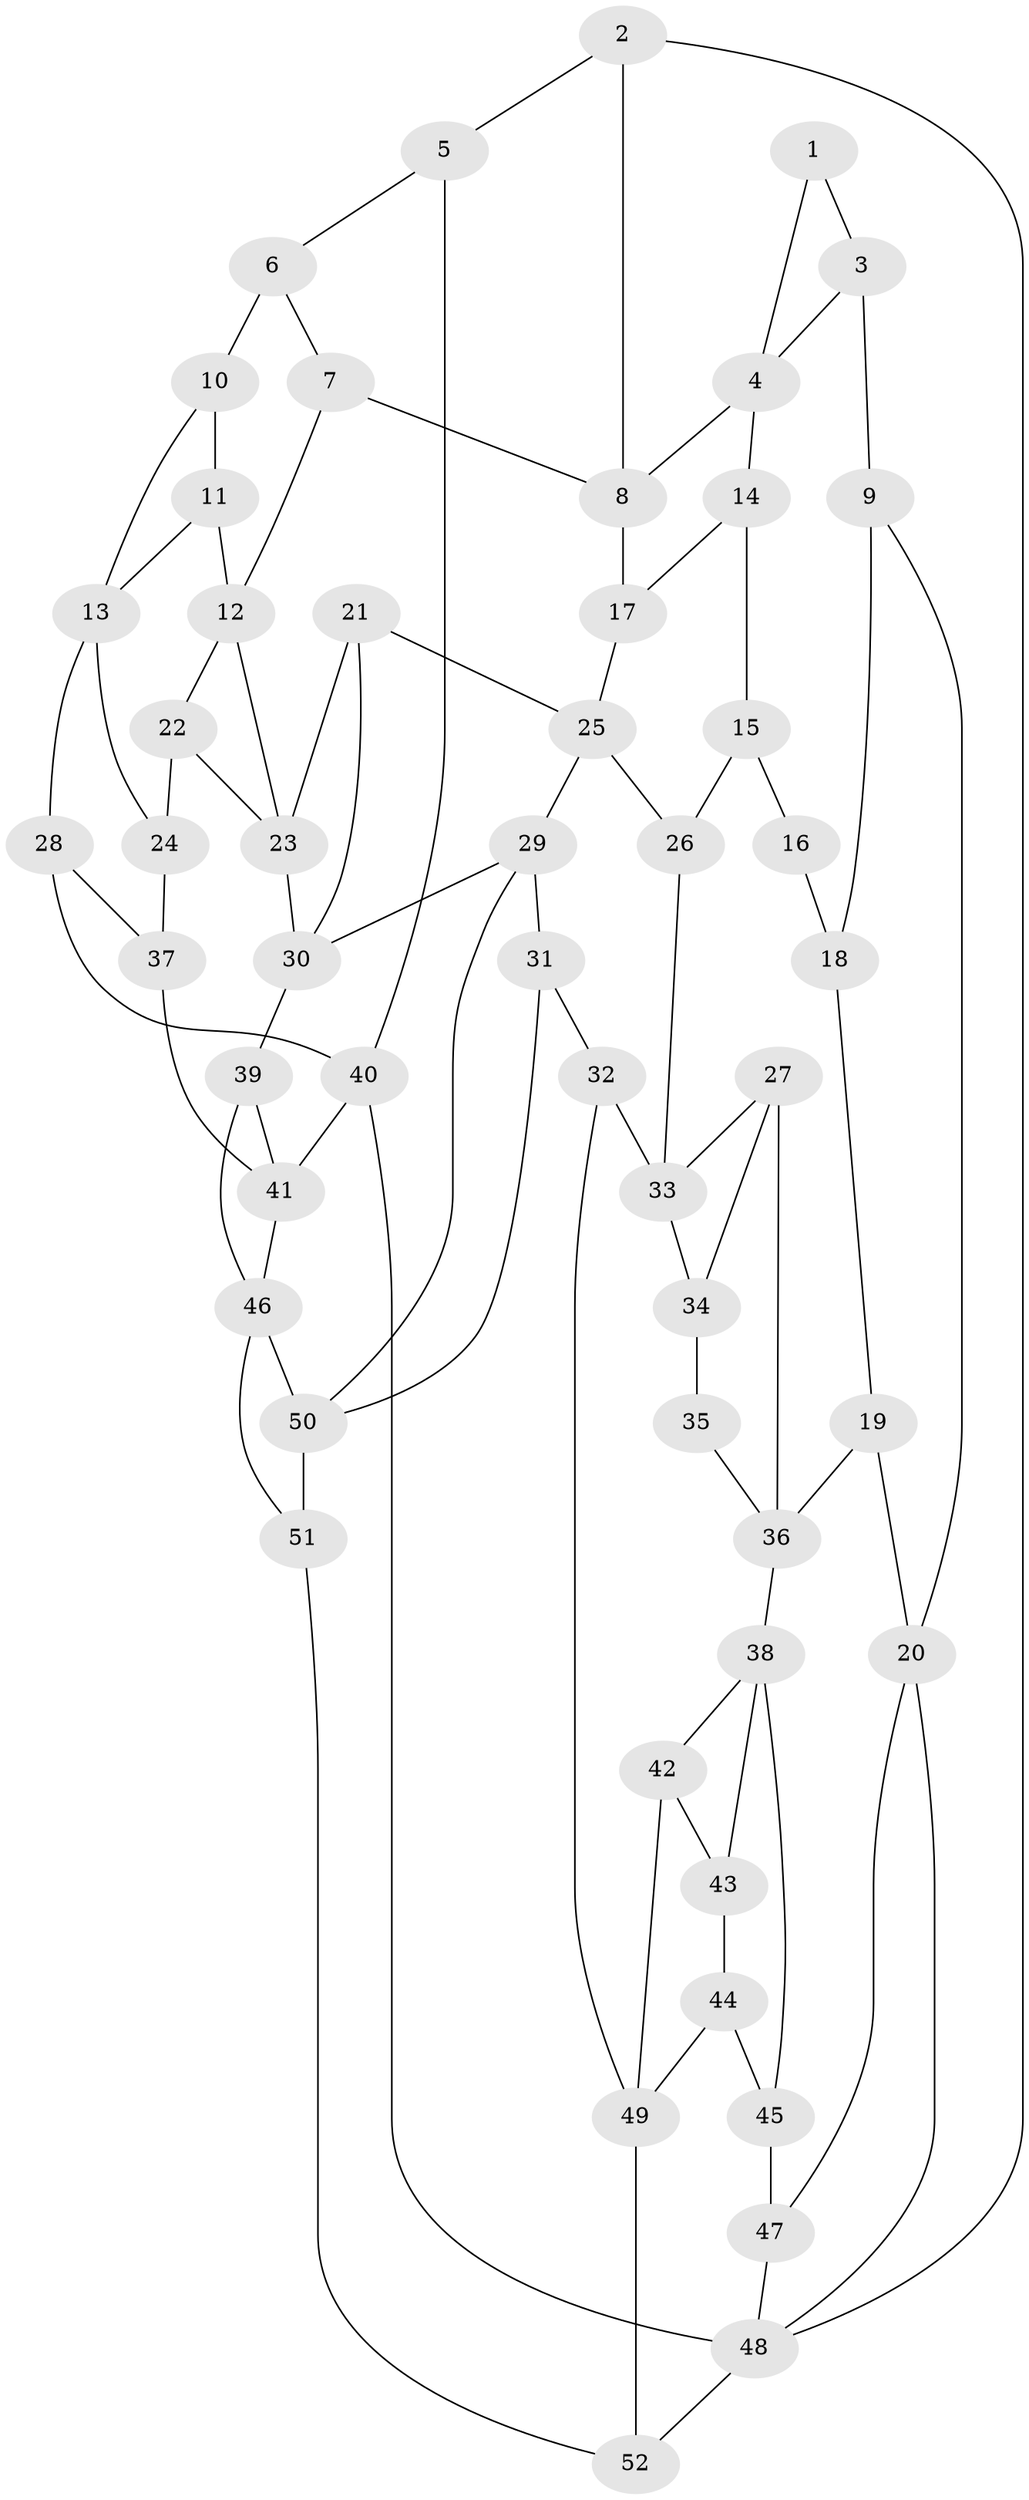 // original degree distribution, {3: 0.046511627906976744, 6: 0.22093023255813954, 4: 0.19767441860465115, 5: 0.5348837209302325}
// Generated by graph-tools (version 1.1) at 2025/38/03/04/25 23:38:31]
// undirected, 52 vertices, 86 edges
graph export_dot {
  node [color=gray90,style=filled];
  1;
  2;
  3;
  4;
  5;
  6;
  7;
  8;
  9;
  10;
  11;
  12;
  13;
  14;
  15;
  16;
  17;
  18;
  19;
  20;
  21;
  22;
  23;
  24;
  25;
  26;
  27;
  28;
  29;
  30;
  31;
  32;
  33;
  34;
  35;
  36;
  37;
  38;
  39;
  40;
  41;
  42;
  43;
  44;
  45;
  46;
  47;
  48;
  49;
  50;
  51;
  52;
  1 -- 3 [weight=1.0];
  1 -- 4 [weight=1.0];
  2 -- 5 [weight=1.0];
  2 -- 8 [weight=1.0];
  2 -- 48 [weight=1.0];
  3 -- 4 [weight=1.0];
  3 -- 9 [weight=2.0];
  4 -- 8 [weight=1.0];
  4 -- 14 [weight=1.0];
  5 -- 6 [weight=1.0];
  5 -- 40 [weight=1.0];
  6 -- 7 [weight=1.0];
  6 -- 10 [weight=2.0];
  7 -- 8 [weight=1.0];
  7 -- 12 [weight=1.0];
  8 -- 17 [weight=1.0];
  9 -- 18 [weight=1.0];
  9 -- 20 [weight=1.0];
  10 -- 11 [weight=1.0];
  10 -- 13 [weight=1.0];
  11 -- 12 [weight=1.0];
  11 -- 13 [weight=1.0];
  12 -- 22 [weight=1.0];
  12 -- 23 [weight=1.0];
  13 -- 24 [weight=1.0];
  13 -- 28 [weight=1.0];
  14 -- 15 [weight=1.0];
  14 -- 17 [weight=1.0];
  15 -- 16 [weight=1.0];
  15 -- 26 [weight=1.0];
  16 -- 18 [weight=2.0];
  17 -- 25 [weight=1.0];
  18 -- 19 [weight=1.0];
  19 -- 20 [weight=1.0];
  19 -- 36 [weight=1.0];
  20 -- 47 [weight=1.0];
  20 -- 48 [weight=1.0];
  21 -- 23 [weight=1.0];
  21 -- 25 [weight=1.0];
  21 -- 30 [weight=1.0];
  22 -- 23 [weight=1.0];
  22 -- 24 [weight=1.0];
  23 -- 30 [weight=1.0];
  24 -- 37 [weight=2.0];
  25 -- 26 [weight=1.0];
  25 -- 29 [weight=1.0];
  26 -- 33 [weight=1.0];
  27 -- 33 [weight=1.0];
  27 -- 34 [weight=1.0];
  27 -- 36 [weight=1.0];
  28 -- 37 [weight=1.0];
  28 -- 40 [weight=2.0];
  29 -- 30 [weight=1.0];
  29 -- 31 [weight=1.0];
  29 -- 50 [weight=1.0];
  30 -- 39 [weight=1.0];
  31 -- 32 [weight=1.0];
  31 -- 50 [weight=1.0];
  32 -- 33 [weight=1.0];
  32 -- 49 [weight=1.0];
  33 -- 34 [weight=1.0];
  34 -- 35 [weight=2.0];
  35 -- 36 [weight=1.0];
  36 -- 38 [weight=1.0];
  37 -- 41 [weight=1.0];
  38 -- 42 [weight=1.0];
  38 -- 43 [weight=1.0];
  38 -- 45 [weight=1.0];
  39 -- 41 [weight=1.0];
  39 -- 46 [weight=1.0];
  40 -- 41 [weight=1.0];
  40 -- 48 [weight=2.0];
  41 -- 46 [weight=1.0];
  42 -- 43 [weight=2.0];
  42 -- 49 [weight=1.0];
  43 -- 44 [weight=1.0];
  44 -- 45 [weight=1.0];
  44 -- 49 [weight=1.0];
  45 -- 47 [weight=2.0];
  46 -- 50 [weight=1.0];
  46 -- 51 [weight=1.0];
  47 -- 48 [weight=1.0];
  48 -- 52 [weight=1.0];
  49 -- 52 [weight=1.0];
  50 -- 51 [weight=1.0];
  51 -- 52 [weight=1.0];
}

